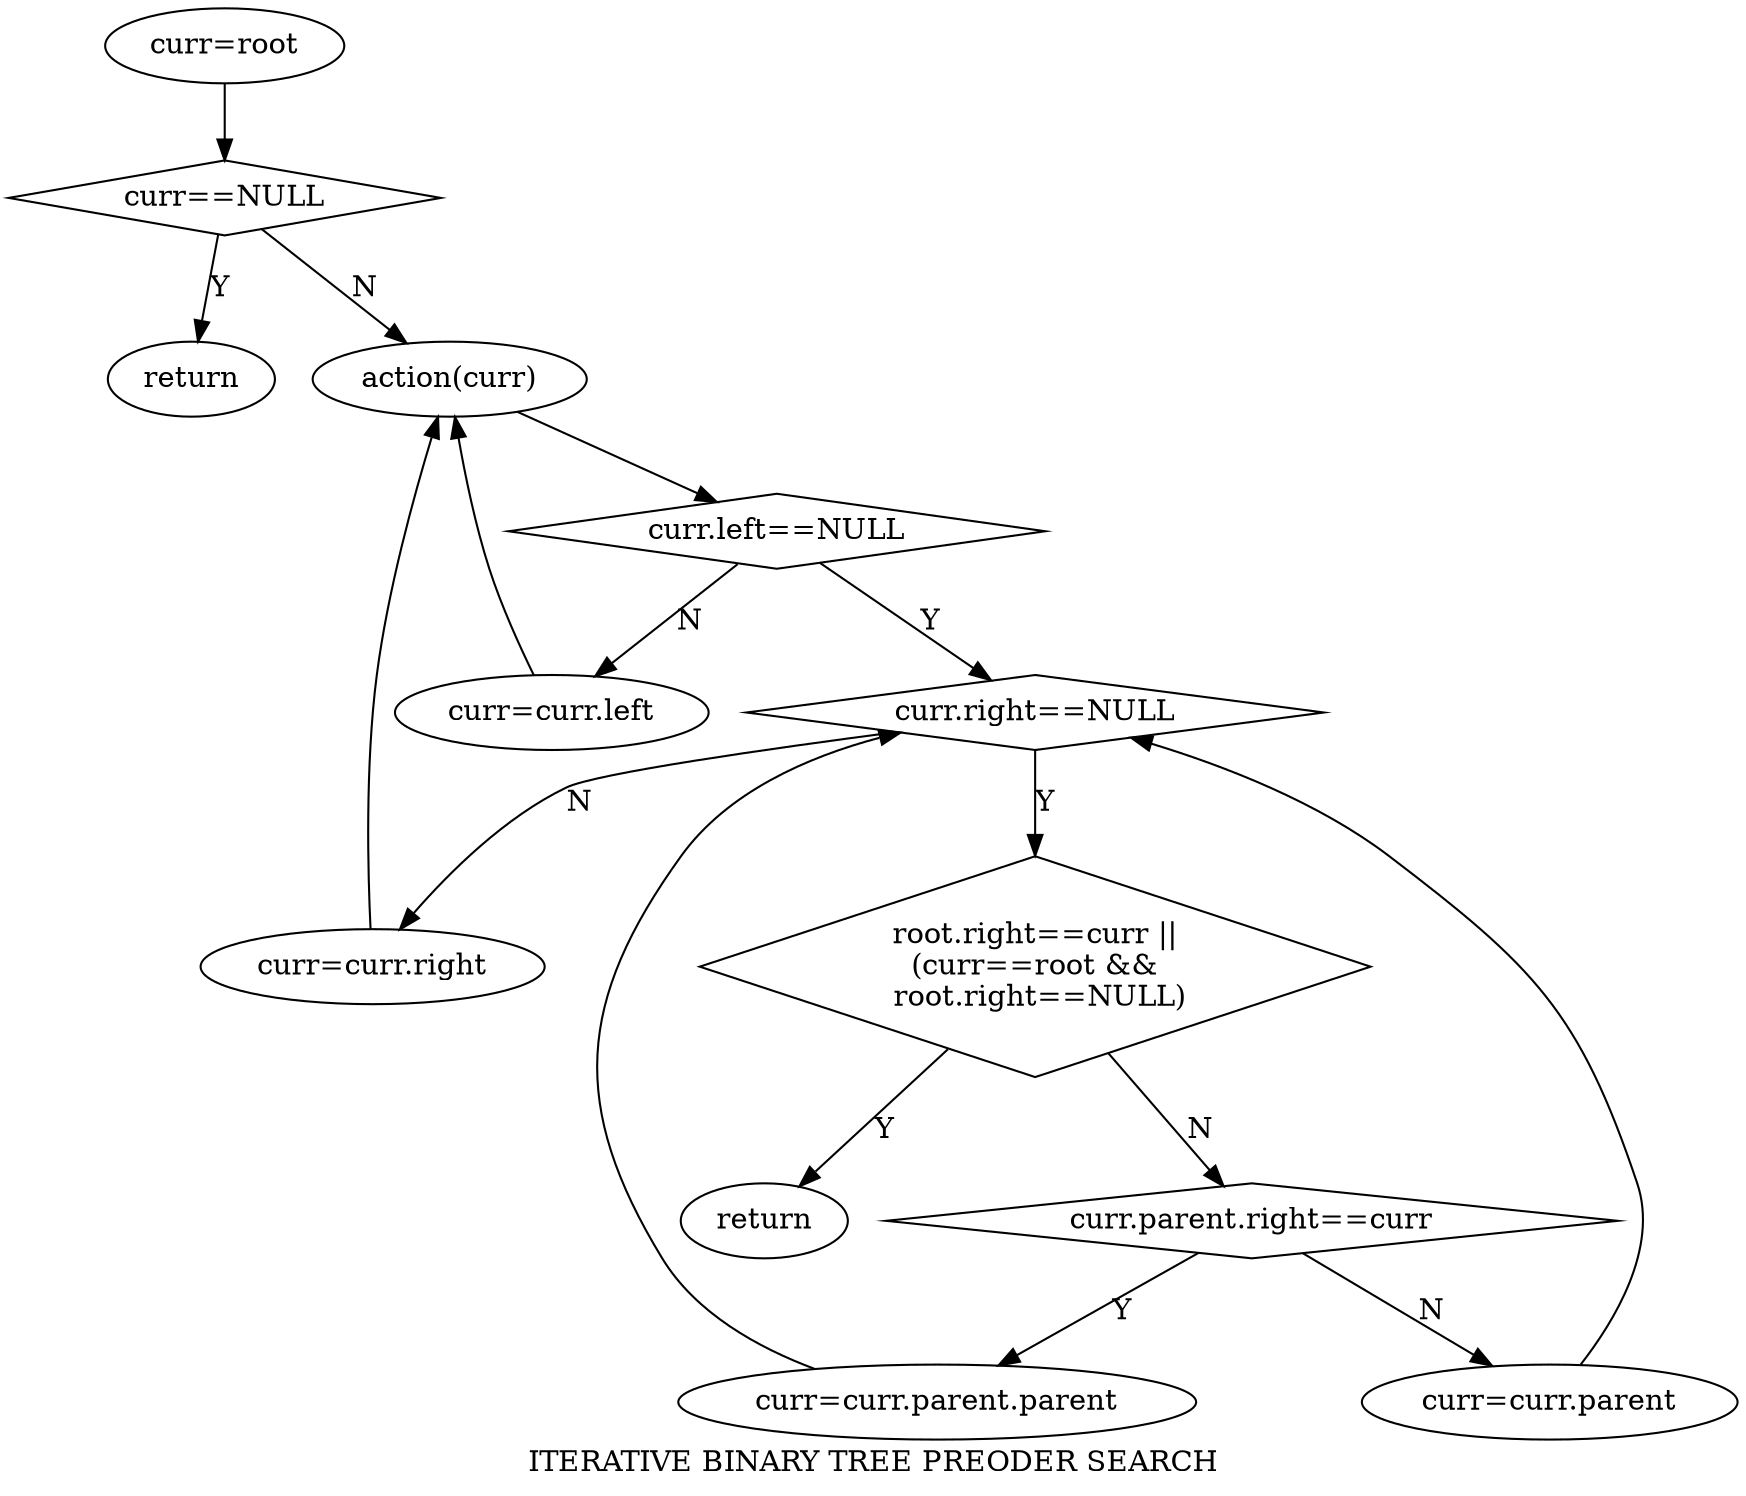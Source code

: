 //Basic idea behind is tha
//When you go down you try to go left until you can. When you can't you 
//try to go right. If you succeed you try left. If you don't you try 
//right. When you can't go left and you can't go right you start to go up 
//[going back to parent notes]. Every time you come back up from a LEFT 
//node you try to go right once and down again. When you come back up from 
//a RIGHT node, you continue to go up, until you find the root (coming 
//from the right). That stops the algorithm.



digraph BTREEITER{
	label="ITERATIVE BINARY TREE PREODER SEARCH";
	currISroot 		[label="curr=root"];
	currisnull000		[label="curr==NULL" shape=diamond];
	return000 		[label="return"];
	return001 		[label="return"];
	leftisnull000		[label="curr.left==NULL" shape=diamond];
	rightisnull000		[label="curr.right==NULL" shape=diamond];
	goleft000 		[label="curr=curr.left"];
	goright000 		[label="curr=curr.right"];
	goup000 		[label="curr=curr.parent"];
	op000	  		[label="action(curr)"];
	root_rightiscurr	[label="root.right==curr ||\n(curr==root &&\n root.right==NULL)" shape=diamond];
	curr_parent_rightiscurr	[label="curr.parent.right==curr" shape=diamond];
	goupup000		[label="curr=curr.parent.parent"];

	currISroot->currisnull000
	currisnull000->return000 [label="Y"];
	currisnull000->op000 [label="N"];
	op000->leftisnull000;
	leftisnull000->goleft000 [label="N"];
	leftisnull000->rightisnull000 [label="Y"];
	rightisnull000->goright000 [label="N"];
	rightisnull000->root_rightiscurr [label="Y"];
	root_rightiscurr->return001 [label="Y"];
	root_rightiscurr->curr_parent_rightiscurr [label="N"];
	goleft000->op000;
	goright000->op000;
	curr_parent_rightiscurr->goup000 [label="N"];
	goup000->rightisnull000;
	curr_parent_rightiscurr->goupup000 [label="Y"];
	goupup000->rightisnull000;
}






